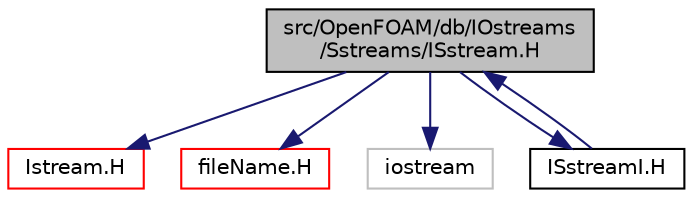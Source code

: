 digraph "src/OpenFOAM/db/IOstreams/Sstreams/ISstream.H"
{
  bgcolor="transparent";
  edge [fontname="Helvetica",fontsize="10",labelfontname="Helvetica",labelfontsize="10"];
  node [fontname="Helvetica",fontsize="10",shape=record];
  Node0 [label="src/OpenFOAM/db/IOstreams\l/Sstreams/ISstream.H",height=0.2,width=0.4,color="black", fillcolor="grey75", style="filled", fontcolor="black"];
  Node0 -> Node1 [color="midnightblue",fontsize="10",style="solid",fontname="Helvetica"];
  Node1 [label="Istream.H",height=0.2,width=0.4,color="red",URL="$a09818.html"];
  Node0 -> Node36 [color="midnightblue",fontsize="10",style="solid",fontname="Helvetica"];
  Node36 [label="fileName.H",height=0.2,width=0.4,color="red",URL="$a13436.html"];
  Node0 -> Node8 [color="midnightblue",fontsize="10",style="solid",fontname="Helvetica"];
  Node8 [label="iostream",height=0.2,width=0.4,color="grey75"];
  Node0 -> Node66 [color="midnightblue",fontsize="10",style="solid",fontname="Helvetica"];
  Node66 [label="ISstreamI.H",height=0.2,width=0.4,color="black",URL="$a09902.html"];
  Node66 -> Node0 [color="midnightblue",fontsize="10",style="solid",fontname="Helvetica"];
}
